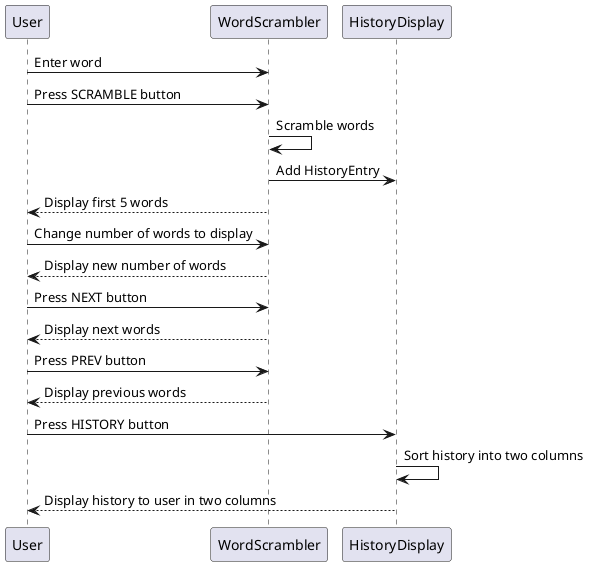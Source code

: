 @startuml
User -> WordScrambler: Enter word
User -> WordScrambler: Press SCRAMBLE button
WordScrambler -> WordScrambler: Scramble words
WordScrambler -> HistoryDisplay: Add HistoryEntry
User <-- WordScrambler: Display first 5 words
User -> WordScrambler: Change number of words to display
User <-- WordScrambler: Display new number of words
User -> WordScrambler: Press NEXT button
User <-- WordScrambler: Display next words
User -> WordScrambler: Press PREV button
User <-- WordScrambler: Display previous words
User -> HistoryDisplay: Press HISTORY button
HistoryDisplay -> HistoryDisplay: Sort history into two columns
User <-- HistoryDisplay: Display history to user in two columns

@enduml